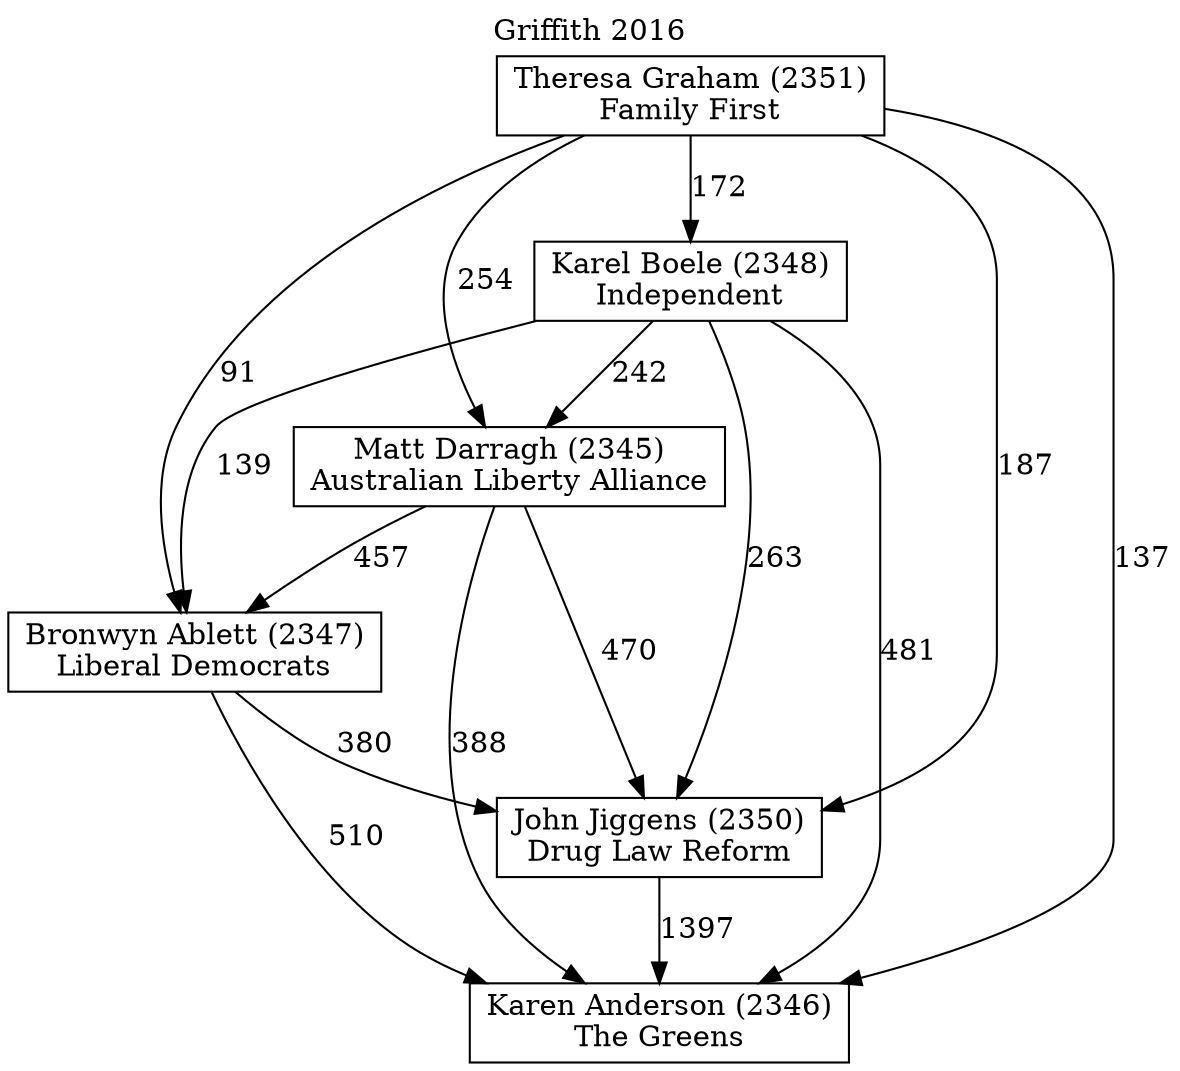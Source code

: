 // House preference flow
digraph "Karen Anderson (2346)_Griffith_2016" {
	graph [label="Griffith 2016" labelloc=t mclimit=10]
	node [shape=box]
	"Karen Anderson (2346)" [label="Karen Anderson (2346)
The Greens"]
	"Bronwyn Ablett (2347)" [label="Bronwyn Ablett (2347)
Liberal Democrats"]
	"Matt Darragh (2345)" [label="Matt Darragh (2345)
Australian Liberty Alliance"]
	"Karel Boele (2348)" [label="Karel Boele (2348)
Independent"]
	"John Jiggens (2350)" [label="John Jiggens (2350)
Drug Law Reform"]
	"Theresa Graham (2351)" [label="Theresa Graham (2351)
Family First"]
	"Matt Darragh (2345)" -> "Bronwyn Ablett (2347)" [label=457]
	"Matt Darragh (2345)" -> "John Jiggens (2350)" [label=470]
	"Theresa Graham (2351)" -> "Bronwyn Ablett (2347)" [label=91]
	"Theresa Graham (2351)" -> "John Jiggens (2350)" [label=187]
	"Karel Boele (2348)" -> "Matt Darragh (2345)" [label=242]
	"Matt Darragh (2345)" -> "Karen Anderson (2346)" [label=388]
	"Theresa Graham (2351)" -> "Karel Boele (2348)" [label=172]
	"Bronwyn Ablett (2347)" -> "John Jiggens (2350)" [label=380]
	"Karel Boele (2348)" -> "John Jiggens (2350)" [label=263]
	"Theresa Graham (2351)" -> "Matt Darragh (2345)" [label=254]
	"Karel Boele (2348)" -> "Bronwyn Ablett (2347)" [label=139]
	"Theresa Graham (2351)" -> "Karen Anderson (2346)" [label=137]
	"Bronwyn Ablett (2347)" -> "Karen Anderson (2346)" [label=510]
	"John Jiggens (2350)" -> "Karen Anderson (2346)" [label=1397]
	"Karel Boele (2348)" -> "Karen Anderson (2346)" [label=481]
}
